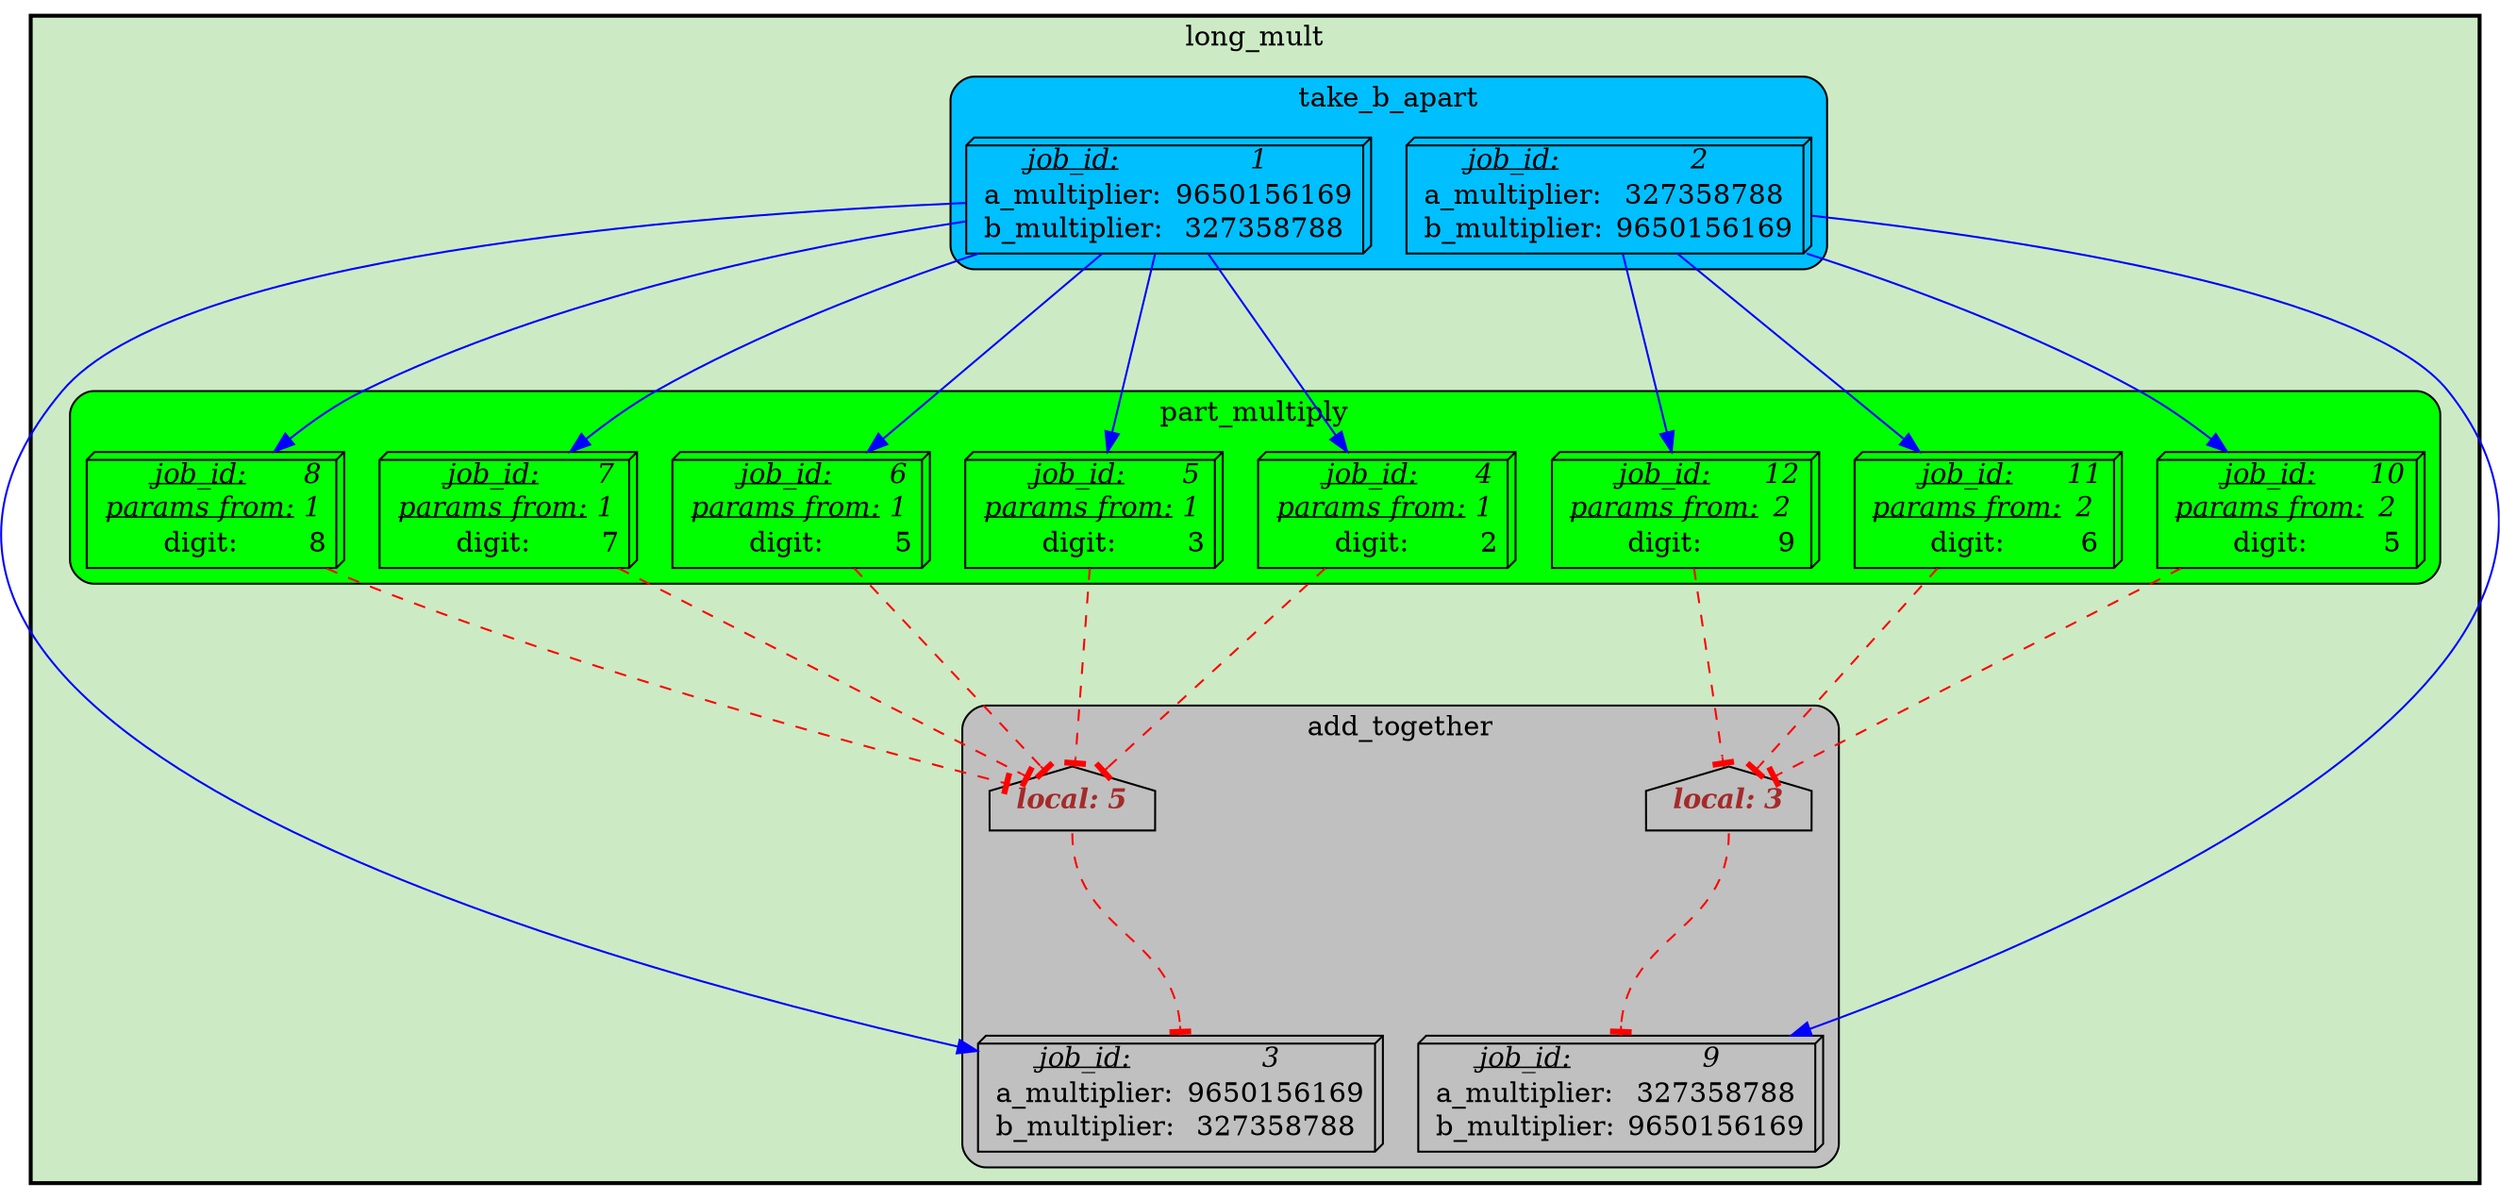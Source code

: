 digraph test {
	ratio="compress"; name = "JobDependencyGraph"; pad = "0"; ranksep = "1.4"; remincross = "true";
	job_10__long_mult [fillcolor="green", label=<<table border="0" cellborder="0" cellspacing="0" cellpadding="1"><tr><td><u><i>job_id:</i></u></td><td><i>10</i></td></tr><tr><td><u><i>params from:</i></u></td><td><i>2</i></td></tr><tr><td>digit:</td><td> 5</td></tr></table>>, shape="box3d", style="filled"];
	job_11__long_mult [fillcolor="green", label=<<table border="0" cellborder="0" cellspacing="0" cellpadding="1"><tr><td><u><i>job_id:</i></u></td><td><i>11</i></td></tr><tr><td><u><i>params from:</i></u></td><td><i>2</i></td></tr><tr><td>digit:</td><td> 6</td></tr></table>>, shape="box3d", style="filled"];
	job_12__long_mult [fillcolor="green", label=<<table border="0" cellborder="0" cellspacing="0" cellpadding="1"><tr><td><u><i>job_id:</i></u></td><td><i>12</i></td></tr><tr><td><u><i>params from:</i></u></td><td><i>2</i></td></tr><tr><td>digit:</td><td> 9</td></tr></table>>, shape="box3d", style="filled"];
	job_1__long_mult [fillcolor="DeepSkyBlue", label=<<table border="0" cellborder="0" cellspacing="0" cellpadding="1"><tr><td><u><i>job_id:</i></u></td><td><i>1</i></td></tr><tr><td>a_multiplier:</td><td> 9650156169</td></tr><tr><td>b_multiplier:</td><td> 327358788</td></tr></table>>, shape="box3d", style="filled"];
	job_2__long_mult [fillcolor="DeepSkyBlue", label=<<table border="0" cellborder="0" cellspacing="0" cellpadding="1"><tr><td><u><i>job_id:</i></u></td><td><i>2</i></td></tr><tr><td>a_multiplier:</td><td> 327358788</td></tr><tr><td>b_multiplier:</td><td> 9650156169</td></tr></table>>, shape="box3d", style="filled"];
	job_3__long_mult [fillcolor="grey", label=<<table border="0" cellborder="0" cellspacing="0" cellpadding="1"><tr><td><u><i>job_id:</i></u></td><td><i>3</i></td></tr><tr><td>a_multiplier:</td><td> 9650156169</td></tr><tr><td>b_multiplier:</td><td> 327358788</td></tr></table>>, shape="box3d", style="filled"];
	job_4__long_mult [fillcolor="green", label=<<table border="0" cellborder="0" cellspacing="0" cellpadding="1"><tr><td><u><i>job_id:</i></u></td><td><i>4</i></td></tr><tr><td><u><i>params from:</i></u></td><td><i>1</i></td></tr><tr><td>digit:</td><td> 2</td></tr></table>>, shape="box3d", style="filled"];
	job_5__long_mult [fillcolor="green", label=<<table border="0" cellborder="0" cellspacing="0" cellpadding="1"><tr><td><u><i>job_id:</i></u></td><td><i>5</i></td></tr><tr><td><u><i>params from:</i></u></td><td><i>1</i></td></tr><tr><td>digit:</td><td> 3</td></tr></table>>, shape="box3d", style="filled"];
	job_6__long_mult [fillcolor="green", label=<<table border="0" cellborder="0" cellspacing="0" cellpadding="1"><tr><td><u><i>job_id:</i></u></td><td><i>6</i></td></tr><tr><td><u><i>params from:</i></u></td><td><i>1</i></td></tr><tr><td>digit:</td><td> 5</td></tr></table>>, shape="box3d", style="filled"];
	job_7__long_mult [fillcolor="green", label=<<table border="0" cellborder="0" cellspacing="0" cellpadding="1"><tr><td><u><i>job_id:</i></u></td><td><i>7</i></td></tr><tr><td><u><i>params from:</i></u></td><td><i>1</i></td></tr><tr><td>digit:</td><td> 7</td></tr></table>>, shape="box3d", style="filled"];
	job_8__long_mult [fillcolor="green", label=<<table border="0" cellborder="0" cellspacing="0" cellpadding="1"><tr><td><u><i>job_id:</i></u></td><td><i>8</i></td></tr><tr><td><u><i>params from:</i></u></td><td><i>1</i></td></tr><tr><td>digit:</td><td> 8</td></tr></table>>, shape="box3d", style="filled"];
	job_9__long_mult [fillcolor="grey", label=<<table border="0" cellborder="0" cellspacing="0" cellpadding="1"><tr><td><u><i>job_id:</i></u></td><td><i>9</i></td></tr><tr><td>a_multiplier:</td><td> 327358788</td></tr><tr><td>b_multiplier:</td><td> 9650156169</td></tr></table>>, shape="box3d", style="filled"];
	semaphore_1__long_mult [fillcolor="grey", label=<<table border="0" cellborder="0" cellspacing="0" cellpadding="1"><tr><td colspan="3"><font color="brown"><b><i>local: 5</i></b></font></td></tr></table>>, margin="0,0", shape="house", style="filled"];
	semaphore_2__long_mult [fillcolor="grey", label=<<table border="0" cellborder="0" cellspacing="0" cellpadding="1"><tr><td colspan="3"><font color="brown"><b><i>local: 3</i></b></font></td></tr></table>>, margin="0,0", shape="house", style="filled"];
	job_10__long_mult -> semaphore_2__long_mult [arrowhead="tee", color="red", style="dashed"];
	job_11__long_mult -> semaphore_2__long_mult [arrowhead="tee", color="red", style="dashed"];
	job_12__long_mult -> semaphore_2__long_mult [arrowhead="tee", color="red", style="dashed"];
	job_1__long_mult -> job_3__long_mult [color="blue"];
	job_1__long_mult -> job_4__long_mult [color="blue"];
	job_1__long_mult -> job_5__long_mult [color="blue"];
	job_1__long_mult -> job_6__long_mult [color="blue"];
	job_1__long_mult -> job_7__long_mult [color="blue"];
	job_1__long_mult -> job_8__long_mult [color="blue"];
	job_2__long_mult -> job_10__long_mult [color="blue"];
	job_2__long_mult -> job_11__long_mult [color="blue"];
	job_2__long_mult -> job_12__long_mult [color="blue"];
	job_2__long_mult -> job_9__long_mult [color="blue"];
	job_4__long_mult -> semaphore_1__long_mult [arrowhead="tee", color="red", style="dashed"];
	job_5__long_mult -> semaphore_1__long_mult [arrowhead="tee", color="red", style="dashed"];
	job_6__long_mult -> semaphore_1__long_mult [arrowhead="tee", color="red", style="dashed"];
	job_7__long_mult -> semaphore_1__long_mult [arrowhead="tee", color="red", style="dashed"];
	job_8__long_mult -> semaphore_1__long_mult [arrowhead="tee", color="red", style="dashed"];
	semaphore_1__long_mult -> job_3__long_mult [arrowhead="tee", color="red", headport="n", style="dashed", tailport="s"];
	semaphore_2__long_mult -> job_9__long_mult [arrowhead="tee", color="red", headport="n", style="dashed", tailport="s"];

subgraph "cluster_long_mult" {
	label="long_mult";
	style="bold,filled";
	colorscheme="pastel19";
	fillcolor="3";
	color="";
	subgraph "cluster_add_together" {
		label="add_together";
		style="rounded,filled";
		colorscheme="X11";
		fillcolor="grey";
		color="";
		job_3__long_mult;
		job_9__long_mult;
		semaphore_1__long_mult;
		semaphore_2__long_mult;
	}
	subgraph "cluster_part_multiply" {
		label="part_multiply";
		style="rounded,filled";
		colorscheme="X11";
		fillcolor="green";
		color="";
		job_10__long_mult;
		job_11__long_mult;
		job_12__long_mult;
		job_4__long_mult;
		job_5__long_mult;
		job_6__long_mult;
		job_7__long_mult;
		job_8__long_mult;
	}
	subgraph "cluster_take_b_apart" {
		label="take_b_apart";
		style="rounded,filled";
		colorscheme="X11";
		fillcolor="DeepSkyBlue";
		color="";
		job_1__long_mult;
		job_2__long_mult;
	}
}
}

